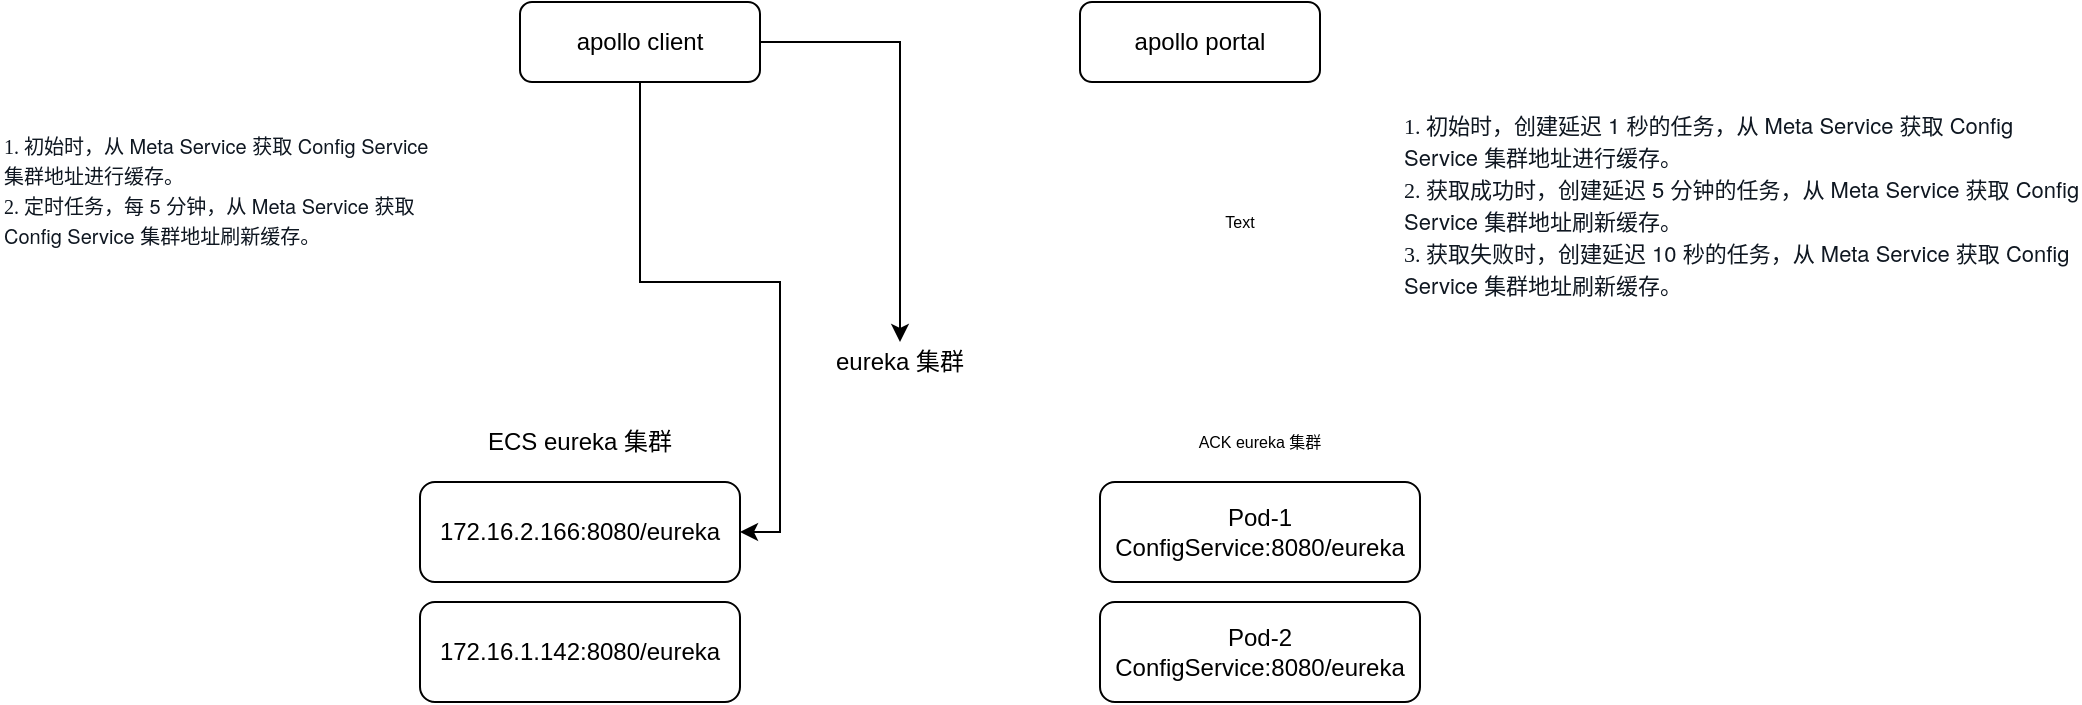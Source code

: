 <mxfile version="13.10.9" type="github" pages="7">
  <diagram id="uXVe0quy58Y-PAIghAt3" name="5meta server">
    <mxGraphModel dx="2276" dy="744" grid="1" gridSize="10" guides="1" tooltips="1" connect="1" arrows="1" fold="1" page="1" pageScale="1" pageWidth="850" pageHeight="1100" math="0" shadow="0">
      <root>
        <mxCell id="ncbuz_pskIEe8CsxBFsp-0" />
        <mxCell id="ncbuz_pskIEe8CsxBFsp-1" parent="ncbuz_pskIEe8CsxBFsp-0" />
        <mxCell id="lBkkYIJaO--buaIHjILK-28" value="172.16.2.166:8080/eureka" style="rounded=1;whiteSpace=wrap;html=1;fontSize=12;glass=0;strokeWidth=1;shadow=0;" vertex="1" parent="ncbuz_pskIEe8CsxBFsp-1">
          <mxGeometry x="150" y="280" width="160" height="50" as="geometry" />
        </mxCell>
        <mxCell id="lBkkYIJaO--buaIHjILK-29" value="172.16.1.142:8080/eureka" style="rounded=1;whiteSpace=wrap;html=1;fontSize=12;glass=0;strokeWidth=1;shadow=0;" vertex="1" parent="ncbuz_pskIEe8CsxBFsp-1">
          <mxGeometry x="150" y="340" width="160" height="50" as="geometry" />
        </mxCell>
        <mxCell id="lBkkYIJaO--buaIHjILK-30" value="ECS eureka 集群" style="text;html=1;strokeColor=none;fillColor=none;align=center;verticalAlign=middle;whiteSpace=wrap;rounded=0;" vertex="1" parent="ncbuz_pskIEe8CsxBFsp-1">
          <mxGeometry x="180" y="250" width="100" height="20" as="geometry" />
        </mxCell>
        <mxCell id="lBkkYIJaO--buaIHjILK-31" value="eureka 集群" style="text;html=1;strokeColor=none;fillColor=none;align=center;verticalAlign=middle;whiteSpace=wrap;rounded=0;" vertex="1" parent="ncbuz_pskIEe8CsxBFsp-1">
          <mxGeometry x="350" y="210" width="80" height="20" as="geometry" />
        </mxCell>
        <mxCell id="lBkkYIJaO--buaIHjILK-35" value="" style="edgeStyle=orthogonalEdgeStyle;rounded=0;orthogonalLoop=1;jettySize=auto;html=1;entryX=1;entryY=0.5;entryDx=0;entryDy=0;" edge="1" parent="ncbuz_pskIEe8CsxBFsp-1" source="lBkkYIJaO--buaIHjILK-32" target="lBkkYIJaO--buaIHjILK-28">
          <mxGeometry relative="1" as="geometry">
            <mxPoint x="220" y="160" as="targetPoint" />
          </mxGeometry>
        </mxCell>
        <mxCell id="lBkkYIJaO--buaIHjILK-48" value="" style="edgeStyle=orthogonalEdgeStyle;rounded=0;orthogonalLoop=1;jettySize=auto;html=1;fontSize=8;" edge="1" parent="ncbuz_pskIEe8CsxBFsp-1" source="lBkkYIJaO--buaIHjILK-32" target="lBkkYIJaO--buaIHjILK-31">
          <mxGeometry relative="1" as="geometry">
            <mxPoint x="400" y="60" as="targetPoint" />
          </mxGeometry>
        </mxCell>
        <mxCell id="lBkkYIJaO--buaIHjILK-32" value="apollo client" style="rounded=1;whiteSpace=wrap;html=1;fontSize=12;glass=0;strokeWidth=1;shadow=0;" vertex="1" parent="ncbuz_pskIEe8CsxBFsp-1">
          <mxGeometry x="200" y="40" width="120" height="40" as="geometry" />
        </mxCell>
        <mxCell id="lBkkYIJaO--buaIHjILK-33" value="apollo portal" style="rounded=1;whiteSpace=wrap;html=1;fontSize=12;glass=0;strokeWidth=1;shadow=0;" vertex="1" parent="ncbuz_pskIEe8CsxBFsp-1">
          <mxGeometry x="480" y="40" width="120" height="40" as="geometry" />
        </mxCell>
        <mxCell id="lBkkYIJaO--buaIHjILK-37" value="&lt;p class=&quot;p1&quot; style=&quot;margin: 0px ; font-stretch: normal ; line-height: normal ; font-family: &amp;#34;helvetica neue&amp;#34; ; color: rgb(15 , 23 , 33) ; font-size: 11px&quot;&gt;&lt;font style=&quot;font-size: 11px&quot;&gt;&lt;span class=&quot;s1&quot; style=&quot;font-stretch: normal ; line-height: normal ; font-family: &amp;#34;pingfang sc&amp;#34; ; font-size: 11px&quot;&gt;1. 初始时，创建延迟&lt;/span&gt; 1 &lt;span class=&quot;s1&quot; style=&quot;font-stretch: normal ; line-height: normal ; font-family: &amp;#34;pingfang sc&amp;#34; ; font-size: 11px&quot;&gt;秒的任务，从&lt;/span&gt; Meta Service &lt;span class=&quot;s1&quot; style=&quot;font-stretch: normal ; line-height: normal ; font-family: &amp;#34;pingfang sc&amp;#34; ; font-size: 11px&quot;&gt;获取&lt;/span&gt; Config Service &lt;span class=&quot;s1&quot; style=&quot;font-stretch: normal ; line-height: normal ; font-family: &amp;#34;pingfang sc&amp;#34; ; font-size: 11px&quot;&gt;集群地址进行缓存。&lt;/span&gt;&lt;/font&gt;&lt;/p&gt;&lt;p class=&quot;p1&quot; style=&quot;margin: 0px ; font-stretch: normal ; line-height: normal ; font-family: &amp;#34;helvetica neue&amp;#34; ; color: rgb(15 , 23 , 33) ; font-size: 11px&quot;&gt;&lt;font style=&quot;font-size: 11px&quot;&gt;&lt;span class=&quot;s1&quot; style=&quot;font-stretch: normal ; line-height: normal ; font-family: &amp;#34;pingfang sc&amp;#34; ; font-size: 11px&quot;&gt;2. 获取成功时，创建延迟&lt;/span&gt; 5 &lt;span class=&quot;s1&quot; style=&quot;font-stretch: normal ; line-height: normal ; font-family: &amp;#34;pingfang sc&amp;#34; ; font-size: 11px&quot;&gt;分钟的任务，从&lt;/span&gt; Meta Service &lt;span class=&quot;s1&quot; style=&quot;font-stretch: normal ; line-height: normal ; font-family: &amp;#34;pingfang sc&amp;#34; ; font-size: 11px&quot;&gt;获取&lt;/span&gt; Config Service &lt;span class=&quot;s1&quot; style=&quot;font-stretch: normal ; line-height: normal ; font-family: &amp;#34;pingfang sc&amp;#34; ; font-size: 11px&quot;&gt;集群地址刷新缓存。&lt;/span&gt;&lt;/font&gt;&lt;/p&gt;&lt;p class=&quot;p1&quot; style=&quot;margin: 0px ; font-stretch: normal ; line-height: normal ; font-family: &amp;#34;helvetica neue&amp;#34; ; color: rgb(15 , 23 , 33) ; font-size: 11px&quot;&gt;&lt;font style=&quot;font-size: 11px&quot;&gt;&lt;span class=&quot;s1&quot; style=&quot;font-stretch: normal ; line-height: normal ; font-family: &amp;#34;pingfang sc&amp;#34; ; font-size: 11px&quot;&gt;3. 获取失败时，创建延迟&lt;/span&gt; 10 &lt;span class=&quot;s1&quot; style=&quot;font-stretch: normal ; line-height: normal ; font-family: &amp;#34;pingfang sc&amp;#34; ; font-size: 11px&quot;&gt;秒的任务，从&lt;/span&gt; Meta Service &lt;span class=&quot;s1&quot; style=&quot;font-stretch: normal ; line-height: normal ; font-family: &amp;#34;pingfang sc&amp;#34; ; font-size: 11px&quot;&gt;获取&lt;/span&gt; Config Service &lt;span class=&quot;s1&quot; style=&quot;font-stretch: normal ; line-height: normal ; font-family: &amp;#34;pingfang sc&amp;#34; ; font-size: 11px&quot;&gt;集群地址刷新缓存。&lt;/span&gt;&lt;/font&gt;&lt;/p&gt;" style="text;html=1;strokeColor=none;fillColor=none;align=left;verticalAlign=middle;whiteSpace=wrap;rounded=0;fontSize=8;" vertex="1" parent="ncbuz_pskIEe8CsxBFsp-1">
          <mxGeometry x="640" y="80" width="340" height="120" as="geometry" />
        </mxCell>
        <mxCell id="lBkkYIJaO--buaIHjILK-39" value="&lt;p class=&quot;p1&quot; style=&quot;margin: 0px ; font-stretch: normal ; line-height: normal ; font-family: &amp;#34;helvetica neue&amp;#34; ; color: rgb(15 , 23 , 33) ; font-size: 10px&quot;&gt;&lt;font style=&quot;font-size: 10px&quot;&gt;&lt;span class=&quot;s1&quot; style=&quot;font-stretch: normal ; line-height: normal ; font-family: &amp;#34;pingfang sc&amp;#34; ; font-size: 10px&quot;&gt;1. 初始时，从&lt;/span&gt; Meta Service &lt;span class=&quot;s1&quot; style=&quot;font-stretch: normal ; line-height: normal ; font-family: &amp;#34;pingfang sc&amp;#34; ; font-size: 10px&quot;&gt;获取&lt;/span&gt; Config Service &lt;span class=&quot;s1&quot; style=&quot;font-stretch: normal ; line-height: normal ; font-family: &amp;#34;pingfang sc&amp;#34; ; font-size: 10px&quot;&gt;集群地址进行缓存。&lt;/span&gt;&lt;/font&gt;&lt;/p&gt;&lt;p class=&quot;p1&quot; style=&quot;margin: 0px ; font-stretch: normal ; line-height: normal ; font-family: &amp;#34;helvetica neue&amp;#34; ; color: rgb(15 , 23 , 33) ; font-size: 10px&quot;&gt;&lt;font style=&quot;font-size: 10px&quot;&gt;&lt;span class=&quot;s1&quot; style=&quot;font-stretch: normal ; line-height: normal ; font-family: &amp;#34;pingfang sc&amp;#34; ; font-size: 10px&quot;&gt;2. 定时任务，每&lt;/span&gt; 5 &lt;span class=&quot;s1&quot; style=&quot;font-stretch: normal ; line-height: normal ; font-family: &amp;#34;pingfang sc&amp;#34; ; font-size: 10px&quot;&gt;分钟，从&lt;/span&gt; Meta Service &lt;span class=&quot;s1&quot; style=&quot;font-stretch: normal ; line-height: normal ; font-family: &amp;#34;pingfang sc&amp;#34; ; font-size: 10px&quot;&gt;获取&lt;/span&gt; Config Service &lt;span class=&quot;s1&quot; style=&quot;font-stretch: normal ; line-height: normal ; font-family: &amp;#34;pingfang sc&amp;#34; ; font-size: 10px&quot;&gt;集群地址刷新缓存。&lt;/span&gt;&lt;/font&gt;&lt;/p&gt;&lt;p class=&quot;p1&quot; style=&quot;margin: 0px ; font-stretch: normal ; line-height: normal ; font-family: &amp;#34;helvetica neue&amp;#34; ; color: rgb(15 , 23 , 33) ; font-size: 10px&quot;&gt;&lt;span class=&quot;s1&quot; style=&quot;font-stretch: normal ; line-height: normal ; font-family: &amp;#34;pingfang sc&amp;#34; ; font-size: 10px&quot;&gt;&lt;br style=&quot;font-size: 8px&quot;&gt;&lt;/span&gt;&lt;/p&gt;" style="text;html=1;strokeColor=none;fillColor=none;align=left;verticalAlign=middle;whiteSpace=wrap;rounded=0;fontSize=8;" vertex="1" parent="ncbuz_pskIEe8CsxBFsp-1">
          <mxGeometry x="-60" y="87.5" width="220" height="105" as="geometry" />
        </mxCell>
        <mxCell id="lBkkYIJaO--buaIHjILK-41" value="Text" style="text;html=1;strokeColor=none;fillColor=none;align=center;verticalAlign=middle;whiteSpace=wrap;rounded=0;fontSize=8;" vertex="1" parent="ncbuz_pskIEe8CsxBFsp-1">
          <mxGeometry x="540" y="140" width="40" height="20" as="geometry" />
        </mxCell>
        <mxCell id="lBkkYIJaO--buaIHjILK-42" value="ACK eureka 集群" style="text;html=1;strokeColor=none;fillColor=none;align=center;verticalAlign=middle;whiteSpace=wrap;rounded=0;fontSize=8;" vertex="1" parent="ncbuz_pskIEe8CsxBFsp-1">
          <mxGeometry x="520" y="252.5" width="100" height="15" as="geometry" />
        </mxCell>
        <mxCell id="lBkkYIJaO--buaIHjILK-44" value="Pod-1&lt;br&gt;ConfigService:8080/eureka" style="rounded=1;whiteSpace=wrap;html=1;fontSize=12;glass=0;strokeWidth=1;shadow=0;" vertex="1" parent="ncbuz_pskIEe8CsxBFsp-1">
          <mxGeometry x="490" y="280" width="160" height="50" as="geometry" />
        </mxCell>
        <mxCell id="lBkkYIJaO--buaIHjILK-45" value="Pod-2&lt;br&gt;ConfigService:8080/eureka" style="rounded=1;whiteSpace=wrap;html=1;fontSize=12;glass=0;strokeWidth=1;shadow=0;" vertex="1" parent="ncbuz_pskIEe8CsxBFsp-1">
          <mxGeometry x="490" y="340" width="160" height="50" as="geometry" />
        </mxCell>
      </root>
    </mxGraphModel>
  </diagram>
  <diagram id="P0xc-F_A0CrYIJMRM5KT" name="4client切换2">
    <mxGraphModel dx="1426" dy="744" grid="1" gridSize="10" guides="1" tooltips="1" connect="1" arrows="1" fold="1" page="1" pageScale="1" pageWidth="850" pageHeight="1100" math="0" shadow="0">
      <root>
        <mxCell id="xngvJTJVpQjB8Ey5qkF9-0" />
        <mxCell id="xngvJTJVpQjB8Ey5qkF9-1" parent="xngvJTJVpQjB8Ey5qkF9-0" />
        <mxCell id="TO2W1jP9T1Be8zfaVAHi-0" value="" style="rounded=0;html=1;jettySize=auto;orthogonalLoop=1;fontSize=11;endArrow=block;endFill=0;endSize=8;strokeWidth=1;shadow=0;labelBackgroundColor=none;edgeStyle=orthogonalEdgeStyle;" edge="1" source="TO2W1jP9T1Be8zfaVAHi-1" target="TO2W1jP9T1Be8zfaVAHi-4" parent="xngvJTJVpQjB8Ey5qkF9-1">
          <mxGeometry relative="1" as="geometry" />
        </mxCell>
        <mxCell id="TO2W1jP9T1Be8zfaVAHi-1" value="apollo client" style="rounded=1;whiteSpace=wrap;html=1;fontSize=12;glass=0;strokeWidth=1;shadow=0;" vertex="1" parent="xngvJTJVpQjB8Ey5qkF9-1">
          <mxGeometry x="500" y="260" width="120" height="40" as="geometry" />
        </mxCell>
        <mxCell id="TO2W1jP9T1Be8zfaVAHi-2" value="" style="edgeStyle=orthogonalEdgeStyle;rounded=0;orthogonalLoop=1;jettySize=auto;html=1;entryX=0;entryY=0.5;entryDx=0;entryDy=0;" edge="1" source="TO2W1jP9T1Be8zfaVAHi-4" target="TO2W1jP9T1Be8zfaVAHi-15" parent="xngvJTJVpQjB8Ey5qkF9-1">
          <mxGeometry relative="1" as="geometry">
            <mxPoint x="440" y="580" as="targetPoint" />
          </mxGeometry>
        </mxCell>
        <mxCell id="TO2W1jP9T1Be8zfaVAHi-3" value="" style="edgeStyle=orthogonalEdgeStyle;rounded=0;orthogonalLoop=1;jettySize=auto;html=1;entryX=0;entryY=0.5;entryDx=0;entryDy=0;" edge="1" source="TO2W1jP9T1Be8zfaVAHi-4" target="TO2W1jP9T1Be8zfaVAHi-14" parent="xngvJTJVpQjB8Ey5qkF9-1">
          <mxGeometry relative="1" as="geometry">
            <mxPoint x="280" y="580" as="targetPoint" />
          </mxGeometry>
        </mxCell>
        <mxCell id="TO2W1jP9T1Be8zfaVAHi-4" value="SLB&lt;br&gt;172.16.5.130" style="rhombus;whiteSpace=wrap;html=1;shadow=0;fontFamily=Helvetica;fontSize=12;align=center;strokeWidth=1;spacing=6;spacingTop=-4;" vertex="1" parent="xngvJTJVpQjB8Ey5qkF9-1">
          <mxGeometry x="510" y="350" width="100" height="80" as="geometry" />
        </mxCell>
        <mxCell id="TO2W1jP9T1Be8zfaVAHi-5" value="&lt;a href=&quot;http://apollo.config.shouqianba.com&quot;&gt;apollo.config.shouqianba.com&lt;/a&gt;" style="text;html=1;strokeColor=none;fillColor=none;align=center;verticalAlign=middle;whiteSpace=wrap;rounded=0;" vertex="1" parent="xngvJTJVpQjB8Ey5qkF9-1">
          <mxGeometry x="630" y="310" width="40" height="20" as="geometry" />
        </mxCell>
        <mxCell id="TO2W1jP9T1Be8zfaVAHi-11" value="" style="edgeStyle=orthogonalEdgeStyle;rounded=0;orthogonalLoop=1;jettySize=auto;html=1;" edge="1" source="TO2W1jP9T1Be8zfaVAHi-13" target="TO2W1jP9T1Be8zfaVAHi-17" parent="xngvJTJVpQjB8Ey5qkF9-1">
          <mxGeometry relative="1" as="geometry" />
        </mxCell>
        <mxCell id="TO2W1jP9T1Be8zfaVAHi-12" value="" style="edgeStyle=orthogonalEdgeStyle;rounded=0;orthogonalLoop=1;jettySize=auto;html=1;entryX=1;entryY=0.5;entryDx=0;entryDy=0;" edge="1" source="TO2W1jP9T1Be8zfaVAHi-13" target="TO2W1jP9T1Be8zfaVAHi-19" parent="xngvJTJVpQjB8Ey5qkF9-1">
          <mxGeometry relative="1" as="geometry" />
        </mxCell>
        <mxCell id="TO2W1jP9T1Be8zfaVAHi-13" value="Pod-1 Portal:8070" style="rounded=1;whiteSpace=wrap;html=1;fontSize=12;glass=0;strokeWidth=1;shadow=0;" vertex="1" parent="xngvJTJVpQjB8Ey5qkF9-1">
          <mxGeometry x="1013" y="660" width="120" height="40" as="geometry" />
        </mxCell>
        <mxCell id="TO2W1jP9T1Be8zfaVAHi-14" value="Pod-1 Config Service:8080" style="rounded=1;whiteSpace=wrap;html=1;fontSize=12;glass=0;strokeWidth=1;shadow=0;" vertex="1" parent="xngvJTJVpQjB8Ey5qkF9-1">
          <mxGeometry x="663" y="620" width="120" height="40" as="geometry" />
        </mxCell>
        <mxCell id="TO2W1jP9T1Be8zfaVAHi-15" value="Pod-2 Config Service:8080" style="rounded=1;whiteSpace=wrap;html=1;fontSize=12;glass=0;strokeWidth=1;shadow=0;" vertex="1" parent="xngvJTJVpQjB8Ey5qkF9-1">
          <mxGeometry x="663" y="700" width="120" height="40" as="geometry" />
        </mxCell>
        <mxCell id="TO2W1jP9T1Be8zfaVAHi-16" value="" style="edgeStyle=orthogonalEdgeStyle;rounded=0;orthogonalLoop=1;jettySize=auto;html=1;" edge="1" source="TO2W1jP9T1Be8zfaVAHi-17" target="TO2W1jP9T1Be8zfaVAHi-14" parent="xngvJTJVpQjB8Ey5qkF9-1">
          <mxGeometry relative="1" as="geometry" />
        </mxCell>
        <mxCell id="TO2W1jP9T1Be8zfaVAHi-17" value="Pod-1 Admin Service:8090" style="rounded=1;whiteSpace=wrap;html=1;fontSize=12;glass=0;strokeWidth=1;shadow=0;" vertex="1" parent="xngvJTJVpQjB8Ey5qkF9-1">
          <mxGeometry x="843" y="620" width="120" height="40" as="geometry" />
        </mxCell>
        <mxCell id="TO2W1jP9T1Be8zfaVAHi-18" value="" style="edgeStyle=orthogonalEdgeStyle;rounded=0;orthogonalLoop=1;jettySize=auto;html=1;" edge="1" source="TO2W1jP9T1Be8zfaVAHi-19" target="TO2W1jP9T1Be8zfaVAHi-15" parent="xngvJTJVpQjB8Ey5qkF9-1">
          <mxGeometry relative="1" as="geometry" />
        </mxCell>
        <mxCell id="TO2W1jP9T1Be8zfaVAHi-19" value="Pod-2 Admin Service:8090" style="rounded=1;whiteSpace=wrap;html=1;fontSize=12;glass=0;strokeWidth=1;shadow=0;" vertex="1" parent="xngvJTJVpQjB8Ey5qkF9-1">
          <mxGeometry x="843" y="700" width="120" height="40" as="geometry" />
        </mxCell>
        <mxCell id="TO2W1jP9T1Be8zfaVAHi-20" value="&lt;font style=&quot;font-size: 18px&quot;&gt;ACK&lt;/font&gt;" style="text;html=1;strokeColor=none;fillColor=none;align=center;verticalAlign=middle;whiteSpace=wrap;rounded=0;" vertex="1" parent="xngvJTJVpQjB8Ey5qkF9-1">
          <mxGeometry x="843" y="510" width="90" height="30" as="geometry" />
        </mxCell>
        <mxCell id="TO2W1jP9T1Be8zfaVAHi-21" value="" style="strokeWidth=2;html=1;shape=mxgraph.flowchart.annotation_1;align=left;pointerEvents=1;" vertex="1" parent="xngvJTJVpQjB8Ey5qkF9-1">
          <mxGeometry x="630" y="520" width="50" height="240" as="geometry" />
        </mxCell>
        <mxCell id="TO2W1jP9T1Be8zfaVAHi-22" value="" style="strokeWidth=2;html=1;shape=mxgraph.flowchart.annotation_1;align=left;pointerEvents=1;direction=west;" vertex="1" parent="xngvJTJVpQjB8Ey5qkF9-1">
          <mxGeometry x="1093" y="520" width="50" height="240" as="geometry" />
        </mxCell>
        <mxCell id="TO2W1jP9T1Be8zfaVAHi-23" value="172.16.1.142:8080&lt;br&gt;172.16.1.142:8090" style="rounded=1;whiteSpace=wrap;html=1;fontSize=12;glass=0;strokeWidth=1;shadow=0;" vertex="1" parent="xngvJTJVpQjB8Ey5qkF9-1">
          <mxGeometry x="270" y="685" width="120" height="40" as="geometry" />
        </mxCell>
        <mxCell id="TO2W1jP9T1Be8zfaVAHi-24" value="172.16.2.166:8080&lt;br&gt;172.16.2.166:8090" style="rounded=1;whiteSpace=wrap;html=1;fontSize=12;glass=0;strokeWidth=1;shadow=0;" vertex="1" parent="xngvJTJVpQjB8Ey5qkF9-1">
          <mxGeometry x="270" y="615" width="120" height="40" as="geometry" />
        </mxCell>
        <mxCell id="TO2W1jP9T1Be8zfaVAHi-25" style="edgeStyle=orthogonalEdgeStyle;rounded=0;orthogonalLoop=1;jettySize=auto;html=1;entryX=1;entryY=0.75;entryDx=0;entryDy=0;" edge="1" source="TO2W1jP9T1Be8zfaVAHi-27" target="TO2W1jP9T1Be8zfaVAHi-24" parent="xngvJTJVpQjB8Ey5qkF9-1">
          <mxGeometry relative="1" as="geometry" />
        </mxCell>
        <mxCell id="TO2W1jP9T1Be8zfaVAHi-26" style="edgeStyle=orthogonalEdgeStyle;rounded=0;orthogonalLoop=1;jettySize=auto;html=1;entryX=1;entryY=0.5;entryDx=0;entryDy=0;" edge="1" source="TO2W1jP9T1Be8zfaVAHi-27" target="TO2W1jP9T1Be8zfaVAHi-23" parent="xngvJTJVpQjB8Ey5qkF9-1">
          <mxGeometry relative="1" as="geometry" />
        </mxCell>
        <mxCell id="TO2W1jP9T1Be8zfaVAHi-27" value="172.16.12.31:8070" style="rounded=1;whiteSpace=wrap;html=1;fontSize=12;glass=0;strokeWidth=1;shadow=0;" vertex="1" parent="xngvJTJVpQjB8Ey5qkF9-1">
          <mxGeometry x="438.5" y="655" width="120" height="40" as="geometry" />
        </mxCell>
        <mxCell id="TO2W1jP9T1Be8zfaVAHi-28" value="&lt;span style=&quot;font-size: 14px&quot;&gt;ECS&lt;/span&gt;" style="text;html=1;strokeColor=none;fillColor=none;align=center;verticalAlign=middle;whiteSpace=wrap;rounded=0;" vertex="1" parent="xngvJTJVpQjB8Ey5qkF9-1">
          <mxGeometry x="400" y="570" width="70" height="25" as="geometry" />
        </mxCell>
        <mxCell id="TO2W1jP9T1Be8zfaVAHi-29" value="" style="endArrow=block;dashed=1;endFill=0;endSize=12;html=1;entryX=0.5;entryY=0;entryDx=0;entryDy=0;exitX=0;exitY=0.5;exitDx=0;exitDy=0;" edge="1" target="TO2W1jP9T1Be8zfaVAHi-24" parent="xngvJTJVpQjB8Ey5qkF9-1" source="TO2W1jP9T1Be8zfaVAHi-4">
          <mxGeometry width="160" relative="1" as="geometry">
            <mxPoint x="310" y="480" as="sourcePoint" />
            <mxPoint x="550" y="590" as="targetPoint" />
          </mxGeometry>
        </mxCell>
        <mxCell id="TO2W1jP9T1Be8zfaVAHi-30" value="" style="endArrow=block;dashed=1;endFill=0;endSize=12;html=1;exitX=0;exitY=0.5;exitDx=0;exitDy=0;" edge="1" target="TO2W1jP9T1Be8zfaVAHi-23" parent="xngvJTJVpQjB8Ey5qkF9-1" source="TO2W1jP9T1Be8zfaVAHi-4">
          <mxGeometry width="160" relative="1" as="geometry">
            <mxPoint x="310" y="480" as="sourcePoint" />
            <mxPoint x="130" y="540" as="targetPoint" />
          </mxGeometry>
        </mxCell>
        <mxCell id="mxESHaH0tfAij1-sspRi-0" value="长连接拉去失败（http 异常），成功（配置变更）或超时（hang 60秒）都会再发起一个长连接" style="text;html=1;strokeColor=none;fillColor=none;align=center;verticalAlign=middle;whiteSpace=wrap;rounded=0;" vertex="1" parent="xngvJTJVpQjB8Ey5qkF9-1">
          <mxGeometry x="250" y="440" width="200" height="20" as="geometry" />
        </mxCell>
        <mxCell id="mxESHaH0tfAij1-sspRi-2" value="再次发起长连接的时候就走到ACK的地址" style="text;html=1;strokeColor=none;fillColor=none;align=center;verticalAlign=middle;whiteSpace=wrap;rounded=0;" vertex="1" parent="xngvJTJVpQjB8Ey5qkF9-1">
          <mxGeometry x="673" y="450" width="220" height="20" as="geometry" />
        </mxCell>
      </root>
    </mxGraphModel>
  </diagram>
  <diagram id="0Z5G3-rbD3kU8F06H0bj" name="3client切换1">
    <mxGraphModel dx="1426" dy="744" grid="1" gridSize="10" guides="1" tooltips="1" connect="1" arrows="1" fold="1" page="1" pageScale="1" pageWidth="850" pageHeight="1100" math="0" shadow="0">
      <root>
        <mxCell id="QrVYuiyznMfFxtHeFlYq-0" />
        <mxCell id="QrVYuiyznMfFxtHeFlYq-1" parent="QrVYuiyznMfFxtHeFlYq-0" />
        <mxCell id="leS8W3QbiWzHscV87E81-0" value="" style="rounded=0;html=1;jettySize=auto;orthogonalLoop=1;fontSize=11;endArrow=block;endFill=0;endSize=8;strokeWidth=1;shadow=0;labelBackgroundColor=none;edgeStyle=orthogonalEdgeStyle;" edge="1" source="leS8W3QbiWzHscV87E81-1" target="leS8W3QbiWzHscV87E81-4" parent="QrVYuiyznMfFxtHeFlYq-1">
          <mxGeometry relative="1" as="geometry" />
        </mxCell>
        <mxCell id="leS8W3QbiWzHscV87E81-1" value="apollo client" style="rounded=1;whiteSpace=wrap;html=1;fontSize=12;glass=0;strokeWidth=1;shadow=0;" vertex="1" parent="QrVYuiyznMfFxtHeFlYq-1">
          <mxGeometry x="600" y="700" width="120" height="40" as="geometry" />
        </mxCell>
        <mxCell id="leS8W3QbiWzHscV87E81-26" style="edgeStyle=orthogonalEdgeStyle;rounded=0;orthogonalLoop=1;jettySize=auto;html=1;exitX=0;exitY=0.5;exitDx=0;exitDy=0;" edge="1" parent="QrVYuiyznMfFxtHeFlYq-1" source="leS8W3QbiWzHscV87E81-4" target="leS8W3QbiWzHscV87E81-19">
          <mxGeometry relative="1" as="geometry" />
        </mxCell>
        <mxCell id="leS8W3QbiWzHscV87E81-29" style="edgeStyle=orthogonalEdgeStyle;rounded=0;orthogonalLoop=1;jettySize=auto;html=1;exitX=0;exitY=0.5;exitDx=0;exitDy=0;entryX=0;entryY=0.5;entryDx=0;entryDy=0;" edge="1" parent="QrVYuiyznMfFxtHeFlYq-1" source="leS8W3QbiWzHscV87E81-4" target="leS8W3QbiWzHscV87E81-18">
          <mxGeometry relative="1" as="geometry" />
        </mxCell>
        <mxCell id="leS8W3QbiWzHscV87E81-4" value="SLB&lt;br&gt;172.16.5.130" style="rhombus;whiteSpace=wrap;html=1;shadow=0;fontFamily=Helvetica;fontSize=12;align=center;strokeWidth=1;spacing=6;spacingTop=-4;" vertex="1" parent="QrVYuiyznMfFxtHeFlYq-1">
          <mxGeometry x="610" y="790" width="100" height="80" as="geometry" />
        </mxCell>
        <mxCell id="leS8W3QbiWzHscV87E81-5" value="&lt;a href=&quot;http://apollo.config.shouqianba.com&quot;&gt;apollo.config.shouqianba.com&lt;/a&gt;" style="text;html=1;strokeColor=none;fillColor=none;align=center;verticalAlign=middle;whiteSpace=wrap;rounded=0;" vertex="1" parent="QrVYuiyznMfFxtHeFlYq-1">
          <mxGeometry x="730" y="750" width="40" height="20" as="geometry" />
        </mxCell>
        <mxCell id="leS8W3QbiWzHscV87E81-6" value="" style="edgeStyle=orthogonalEdgeStyle;rounded=0;orthogonalLoop=1;jettySize=auto;html=1;" edge="1" source="leS8W3QbiWzHscV87E81-8" target="leS8W3QbiWzHscV87E81-12" parent="QrVYuiyznMfFxtHeFlYq-1">
          <mxGeometry relative="1" as="geometry" />
        </mxCell>
        <mxCell id="leS8W3QbiWzHscV87E81-7" value="" style="edgeStyle=orthogonalEdgeStyle;rounded=0;orthogonalLoop=1;jettySize=auto;html=1;entryX=1;entryY=0.5;entryDx=0;entryDy=0;" edge="1" source="leS8W3QbiWzHscV87E81-8" target="leS8W3QbiWzHscV87E81-14" parent="QrVYuiyznMfFxtHeFlYq-1">
          <mxGeometry relative="1" as="geometry" />
        </mxCell>
        <mxCell id="leS8W3QbiWzHscV87E81-8" value="Pod-1 Portal:8070" style="rounded=1;whiteSpace=wrap;html=1;fontSize=12;glass=0;strokeWidth=1;shadow=0;" vertex="1" parent="QrVYuiyznMfFxtHeFlYq-1">
          <mxGeometry x="1103" y="1090" width="120" height="40" as="geometry" />
        </mxCell>
        <mxCell id="leS8W3QbiWzHscV87E81-9" value="Pod-1 Config Service:8080" style="rounded=1;whiteSpace=wrap;html=1;fontSize=12;glass=0;strokeWidth=1;shadow=0;" vertex="1" parent="QrVYuiyznMfFxtHeFlYq-1">
          <mxGeometry x="753" y="1050" width="120" height="40" as="geometry" />
        </mxCell>
        <mxCell id="leS8W3QbiWzHscV87E81-10" value="Pod-2 Config Service:8080" style="rounded=1;whiteSpace=wrap;html=1;fontSize=12;glass=0;strokeWidth=1;shadow=0;" vertex="1" parent="QrVYuiyznMfFxtHeFlYq-1">
          <mxGeometry x="753" y="1130" width="120" height="40" as="geometry" />
        </mxCell>
        <mxCell id="leS8W3QbiWzHscV87E81-11" value="" style="edgeStyle=orthogonalEdgeStyle;rounded=0;orthogonalLoop=1;jettySize=auto;html=1;" edge="1" source="leS8W3QbiWzHscV87E81-12" target="leS8W3QbiWzHscV87E81-9" parent="QrVYuiyznMfFxtHeFlYq-1">
          <mxGeometry relative="1" as="geometry" />
        </mxCell>
        <mxCell id="leS8W3QbiWzHscV87E81-12" value="Pod-1 Admin Service:8090" style="rounded=1;whiteSpace=wrap;html=1;fontSize=12;glass=0;strokeWidth=1;shadow=0;" vertex="1" parent="QrVYuiyznMfFxtHeFlYq-1">
          <mxGeometry x="933" y="1050" width="120" height="40" as="geometry" />
        </mxCell>
        <mxCell id="leS8W3QbiWzHscV87E81-13" value="" style="edgeStyle=orthogonalEdgeStyle;rounded=0;orthogonalLoop=1;jettySize=auto;html=1;" edge="1" source="leS8W3QbiWzHscV87E81-14" target="leS8W3QbiWzHscV87E81-10" parent="QrVYuiyznMfFxtHeFlYq-1">
          <mxGeometry relative="1" as="geometry" />
        </mxCell>
        <mxCell id="leS8W3QbiWzHscV87E81-14" value="Pod-2 Admin Service:8090" style="rounded=1;whiteSpace=wrap;html=1;fontSize=12;glass=0;strokeWidth=1;shadow=0;" vertex="1" parent="QrVYuiyznMfFxtHeFlYq-1">
          <mxGeometry x="933" y="1130" width="120" height="40" as="geometry" />
        </mxCell>
        <mxCell id="leS8W3QbiWzHscV87E81-15" value="&lt;font style=&quot;font-size: 18px&quot;&gt;ACK&lt;/font&gt;" style="text;html=1;strokeColor=none;fillColor=none;align=center;verticalAlign=middle;whiteSpace=wrap;rounded=0;" vertex="1" parent="QrVYuiyznMfFxtHeFlYq-1">
          <mxGeometry x="933" y="940" width="90" height="30" as="geometry" />
        </mxCell>
        <mxCell id="leS8W3QbiWzHscV87E81-16" value="" style="strokeWidth=2;html=1;shape=mxgraph.flowchart.annotation_1;align=left;pointerEvents=1;" vertex="1" parent="QrVYuiyznMfFxtHeFlYq-1">
          <mxGeometry x="720" y="950" width="50" height="240" as="geometry" />
        </mxCell>
        <mxCell id="leS8W3QbiWzHscV87E81-17" value="" style="strokeWidth=2;html=1;shape=mxgraph.flowchart.annotation_1;align=left;pointerEvents=1;direction=west;" vertex="1" parent="QrVYuiyznMfFxtHeFlYq-1">
          <mxGeometry x="1183" y="950" width="50" height="240" as="geometry" />
        </mxCell>
        <mxCell id="leS8W3QbiWzHscV87E81-18" value="172.16.1.142:8080&lt;br&gt;172.16.1.142:8090" style="rounded=1;whiteSpace=wrap;html=1;fontSize=12;glass=0;strokeWidth=1;shadow=0;" vertex="1" parent="QrVYuiyznMfFxtHeFlYq-1">
          <mxGeometry x="370" y="1125" width="120" height="40" as="geometry" />
        </mxCell>
        <mxCell id="leS8W3QbiWzHscV87E81-19" value="172.16.2.166:8080&lt;br&gt;172.16.2.166:8090" style="rounded=1;whiteSpace=wrap;html=1;fontSize=12;glass=0;strokeWidth=1;shadow=0;" vertex="1" parent="QrVYuiyznMfFxtHeFlYq-1">
          <mxGeometry x="370" y="1055" width="120" height="40" as="geometry" />
        </mxCell>
        <mxCell id="leS8W3QbiWzHscV87E81-20" style="edgeStyle=orthogonalEdgeStyle;rounded=0;orthogonalLoop=1;jettySize=auto;html=1;entryX=1;entryY=0.75;entryDx=0;entryDy=0;" edge="1" source="leS8W3QbiWzHscV87E81-22" target="leS8W3QbiWzHscV87E81-19" parent="QrVYuiyznMfFxtHeFlYq-1">
          <mxGeometry relative="1" as="geometry" />
        </mxCell>
        <mxCell id="leS8W3QbiWzHscV87E81-21" style="edgeStyle=orthogonalEdgeStyle;rounded=0;orthogonalLoop=1;jettySize=auto;html=1;entryX=1;entryY=0.5;entryDx=0;entryDy=0;" edge="1" source="leS8W3QbiWzHscV87E81-22" target="leS8W3QbiWzHscV87E81-18" parent="QrVYuiyznMfFxtHeFlYq-1">
          <mxGeometry relative="1" as="geometry" />
        </mxCell>
        <mxCell id="leS8W3QbiWzHscV87E81-22" value="172.16.12.31:8070" style="rounded=1;whiteSpace=wrap;html=1;fontSize=12;glass=0;strokeWidth=1;shadow=0;" vertex="1" parent="QrVYuiyznMfFxtHeFlYq-1">
          <mxGeometry x="538.5" y="1095" width="120" height="40" as="geometry" />
        </mxCell>
        <mxCell id="leS8W3QbiWzHscV87E81-23" value="&lt;span style=&quot;font-size: 14px&quot;&gt;ECS&lt;/span&gt;" style="text;html=1;strokeColor=none;fillColor=none;align=center;verticalAlign=middle;whiteSpace=wrap;rounded=0;" vertex="1" parent="QrVYuiyznMfFxtHeFlYq-1">
          <mxGeometry x="500" y="1010" width="70" height="25" as="geometry" />
        </mxCell>
        <mxCell id="leS8W3QbiWzHscV87E81-30" value="" style="endArrow=block;dashed=1;endFill=0;endSize=12;html=1;exitX=1;exitY=0.5;exitDx=0;exitDy=0;entryX=0.75;entryY=0;entryDx=0;entryDy=0;" edge="1" parent="QrVYuiyznMfFxtHeFlYq-1" source="leS8W3QbiWzHscV87E81-4" target="leS8W3QbiWzHscV87E81-9">
          <mxGeometry width="160" relative="1" as="geometry">
            <mxPoint x="640" y="980" as="sourcePoint" />
            <mxPoint x="800" y="980" as="targetPoint" />
          </mxGeometry>
        </mxCell>
        <mxCell id="leS8W3QbiWzHscV87E81-31" value="" style="endArrow=block;dashed=1;endFill=0;endSize=12;html=1;exitX=1;exitY=0.5;exitDx=0;exitDy=0;" edge="1" parent="QrVYuiyznMfFxtHeFlYq-1" source="leS8W3QbiWzHscV87E81-4" target="leS8W3QbiWzHscV87E81-10">
          <mxGeometry width="160" relative="1" as="geometry">
            <mxPoint x="640" y="980" as="sourcePoint" />
            <mxPoint x="800" y="980" as="targetPoint" />
          </mxGeometry>
        </mxCell>
        <mxCell id="leS8W3QbiWzHscV87E81-32" value="已指向ACK地址" style="text;html=1;strokeColor=none;fillColor=none;align=center;verticalAlign=middle;whiteSpace=wrap;rounded=0;" vertex="1" parent="QrVYuiyznMfFxtHeFlYq-1">
          <mxGeometry x="690" y="830" width="190" height="20" as="geometry" />
        </mxCell>
        <mxCell id="leS8W3QbiWzHscV87E81-33" value="长连接不会立即被关闭" style="text;html=1;strokeColor=none;fillColor=none;align=center;verticalAlign=middle;whiteSpace=wrap;rounded=0;" vertex="1" parent="QrVYuiyznMfFxtHeFlYq-1">
          <mxGeometry x="425" y="800" width="135" height="20" as="geometry" />
        </mxCell>
      </root>
    </mxGraphModel>
  </diagram>
  <diagram id="u0X3pYWclgB_WB3PMqUV" name="2迁移k8s">
    <mxGraphModel dx="2276" dy="744" grid="1" gridSize="10" guides="1" tooltips="1" connect="1" arrows="1" fold="1" page="1" pageScale="1" pageWidth="850" pageHeight="1100" math="0" shadow="0">
      <root>
        <mxCell id="z5r7dAhK8G3nWW6ISPWe-0" />
        <mxCell id="z5r7dAhK8G3nWW6ISPWe-1" parent="z5r7dAhK8G3nWW6ISPWe-0" />
        <mxCell id="Eg-FKWvlgVo-75krqjYh-0" value="" style="rounded=0;html=1;jettySize=auto;orthogonalLoop=1;fontSize=11;endArrow=block;endFill=0;endSize=8;strokeWidth=1;shadow=0;labelBackgroundColor=none;edgeStyle=orthogonalEdgeStyle;" edge="1" source="Eg-FKWvlgVo-75krqjYh-1" target="Eg-FKWvlgVo-75krqjYh-4" parent="z5r7dAhK8G3nWW6ISPWe-1">
          <mxGeometry relative="1" as="geometry" />
        </mxCell>
        <mxCell id="Eg-FKWvlgVo-75krqjYh-1" value="apollo client" style="rounded=1;whiteSpace=wrap;html=1;fontSize=12;glass=0;strokeWidth=1;shadow=0;" vertex="1" parent="z5r7dAhK8G3nWW6ISPWe-1">
          <mxGeometry x="120" y="50" width="120" height="40" as="geometry" />
        </mxCell>
        <mxCell id="Eg-FKWvlgVo-75krqjYh-2" value="" style="edgeStyle=orthogonalEdgeStyle;rounded=0;orthogonalLoop=1;jettySize=auto;html=1;entryX=0;entryY=0.5;entryDx=0;entryDy=0;" edge="1" source="Eg-FKWvlgVo-75krqjYh-4" target="Eg-FKWvlgVo-75krqjYh-23" parent="z5r7dAhK8G3nWW6ISPWe-1">
          <mxGeometry relative="1" as="geometry">
            <mxPoint x="260" y="280" as="targetPoint" />
            <Array as="points">
              <mxPoint x="180" y="260" />
              <mxPoint x="150" y="260" />
              <mxPoint x="150" y="440" />
            </Array>
          </mxGeometry>
        </mxCell>
        <mxCell id="Eg-FKWvlgVo-75krqjYh-3" value="" style="edgeStyle=orthogonalEdgeStyle;rounded=0;orthogonalLoop=1;jettySize=auto;html=1;entryX=0;entryY=0.5;entryDx=0;entryDy=0;" edge="1" source="Eg-FKWvlgVo-75krqjYh-4" target="Eg-FKWvlgVo-75krqjYh-21" parent="z5r7dAhK8G3nWW6ISPWe-1">
          <mxGeometry relative="1" as="geometry">
            <mxPoint x="100" y="280" as="targetPoint" />
            <Array as="points">
              <mxPoint x="180" y="260" />
              <mxPoint x="150" y="260" />
              <mxPoint x="150" y="360" />
            </Array>
          </mxGeometry>
        </mxCell>
        <mxCell id="Eg-FKWvlgVo-75krqjYh-4" value="SLB&lt;br&gt;172.16.5.130" style="rhombus;whiteSpace=wrap;html=1;shadow=0;fontFamily=Helvetica;fontSize=12;align=center;strokeWidth=1;spacing=6;spacingTop=-4;" vertex="1" parent="z5r7dAhK8G3nWW6ISPWe-1">
          <mxGeometry x="130" y="140" width="100" height="80" as="geometry" />
        </mxCell>
        <mxCell id="Eg-FKWvlgVo-75krqjYh-7" value="&lt;a href=&quot;http://apollo.config.shouqianba.com&quot;&gt;apollo.config.shouqianba.com&lt;/a&gt;" style="text;html=1;strokeColor=none;fillColor=none;align=center;verticalAlign=middle;whiteSpace=wrap;rounded=0;" vertex="1" parent="z5r7dAhK8G3nWW6ISPWe-1">
          <mxGeometry x="250" y="100" width="40" height="20" as="geometry" />
        </mxCell>
        <mxCell id="Eg-FKWvlgVo-75krqjYh-8" value="" style="rounded=0;html=1;jettySize=auto;orthogonalLoop=1;fontSize=11;endArrow=block;endFill=0;endSize=8;strokeWidth=1;shadow=0;labelBackgroundColor=none;edgeStyle=orthogonalEdgeStyle;" edge="1" source="Eg-FKWvlgVo-75krqjYh-9" target="Eg-FKWvlgVo-75krqjYh-11" parent="z5r7dAhK8G3nWW6ISPWe-1">
          <mxGeometry relative="1" as="geometry" />
        </mxCell>
        <mxCell id="Eg-FKWvlgVo-75krqjYh-9" value="apollo user" style="rounded=1;whiteSpace=wrap;html=1;fontSize=12;glass=0;strokeWidth=1;shadow=0;" vertex="1" parent="z5r7dAhK8G3nWW6ISPWe-1">
          <mxGeometry x="400" y="50" width="120" height="40" as="geometry" />
        </mxCell>
        <mxCell id="Eg-FKWvlgVo-75krqjYh-10" value="" style="edgeStyle=orthogonalEdgeStyle;rounded=0;orthogonalLoop=1;jettySize=auto;html=1;entryX=0.5;entryY=0;entryDx=0;entryDy=0;" edge="1" source="Eg-FKWvlgVo-75krqjYh-11" target="Eg-FKWvlgVo-75krqjYh-18" parent="z5r7dAhK8G3nWW6ISPWe-1">
          <mxGeometry relative="1" as="geometry">
            <mxPoint x="514" y="280" as="targetPoint" />
          </mxGeometry>
        </mxCell>
        <mxCell id="Eg-FKWvlgVo-75krqjYh-11" value="SLB&lt;br&gt;10.142.71.192" style="rhombus;whiteSpace=wrap;html=1;shadow=0;fontFamily=Helvetica;fontSize=12;align=center;strokeWidth=1;spacing=6;spacingTop=-4;" vertex="1" parent="z5r7dAhK8G3nWW6ISPWe-1">
          <mxGeometry x="410" y="140" width="100" height="80" as="geometry" />
        </mxCell>
        <mxCell id="Eg-FKWvlgVo-75krqjYh-15" value="&lt;a href=&quot;http://apollo.portal.shouqianba.com&quot;&gt;apollo.portal.shouqianba.com&lt;/a&gt;" style="text;html=1;strokeColor=none;fillColor=none;align=center;verticalAlign=middle;whiteSpace=wrap;rounded=0;" vertex="1" parent="z5r7dAhK8G3nWW6ISPWe-1">
          <mxGeometry x="555" y="100" width="40" height="20" as="geometry" />
        </mxCell>
        <mxCell id="E1kO0PDeNl3WM8osFKo4-2" value="" style="edgeStyle=orthogonalEdgeStyle;rounded=0;orthogonalLoop=1;jettySize=auto;html=1;" edge="1" parent="z5r7dAhK8G3nWW6ISPWe-1" source="Eg-FKWvlgVo-75krqjYh-18" target="Eg-FKWvlgVo-75krqjYh-25">
          <mxGeometry relative="1" as="geometry" />
        </mxCell>
        <mxCell id="E1kO0PDeNl3WM8osFKo4-4" value="" style="edgeStyle=orthogonalEdgeStyle;rounded=0;orthogonalLoop=1;jettySize=auto;html=1;entryX=1;entryY=0.5;entryDx=0;entryDy=0;" edge="1" parent="z5r7dAhK8G3nWW6ISPWe-1" source="Eg-FKWvlgVo-75krqjYh-18" target="Eg-FKWvlgVo-75krqjYh-26">
          <mxGeometry relative="1" as="geometry" />
        </mxCell>
        <mxCell id="Eg-FKWvlgVo-75krqjYh-18" value="Prod Pod-1&lt;br&gt;Portal:8070" style="rounded=1;whiteSpace=wrap;html=1;fontSize=12;glass=0;strokeWidth=1;shadow=0;" vertex="1" parent="z5r7dAhK8G3nWW6ISPWe-1">
          <mxGeometry x="523" y="380" width="120" height="40" as="geometry" />
        </mxCell>
        <mxCell id="3jRwAovur_qixdPZYAMe-0" value="" style="edgeStyle=orthogonalEdgeStyle;rounded=0;orthogonalLoop=1;jettySize=auto;html=1;" edge="1" parent="z5r7dAhK8G3nWW6ISPWe-1" source="Eg-FKWvlgVo-75krqjYh-21" target="jaC-flypBWK1P3MK4mlk-0">
          <mxGeometry relative="1" as="geometry" />
        </mxCell>
        <mxCell id="Eg-FKWvlgVo-75krqjYh-21" value="Prod Pod-1 &lt;br&gt;Config Service:8080" style="rounded=1;whiteSpace=wrap;html=1;fontSize=12;glass=0;strokeWidth=1;shadow=0;" vertex="1" parent="z5r7dAhK8G3nWW6ISPWe-1">
          <mxGeometry x="173" y="340" width="120" height="40" as="geometry" />
        </mxCell>
        <mxCell id="3jRwAovur_qixdPZYAMe-1" value="" style="edgeStyle=orthogonalEdgeStyle;rounded=0;orthogonalLoop=1;jettySize=auto;html=1;" edge="1" parent="z5r7dAhK8G3nWW6ISPWe-1" source="Eg-FKWvlgVo-75krqjYh-23" target="jaC-flypBWK1P3MK4mlk-0">
          <mxGeometry relative="1" as="geometry" />
        </mxCell>
        <mxCell id="Eg-FKWvlgVo-75krqjYh-23" value="Prod Pod-2 &lt;br&gt;Config Service:8080" style="rounded=1;whiteSpace=wrap;html=1;fontSize=12;glass=0;strokeWidth=1;shadow=0;" vertex="1" parent="z5r7dAhK8G3nWW6ISPWe-1">
          <mxGeometry x="173" y="420" width="120" height="40" as="geometry" />
        </mxCell>
        <mxCell id="E1kO0PDeNl3WM8osFKo4-0" value="" style="edgeStyle=orthogonalEdgeStyle;rounded=0;orthogonalLoop=1;jettySize=auto;html=1;" edge="1" parent="z5r7dAhK8G3nWW6ISPWe-1" source="Eg-FKWvlgVo-75krqjYh-25" target="Eg-FKWvlgVo-75krqjYh-21">
          <mxGeometry relative="1" as="geometry" />
        </mxCell>
        <mxCell id="Eg-FKWvlgVo-75krqjYh-25" value="Prod Pod-1 &lt;br&gt;Admin Service:8090" style="rounded=1;whiteSpace=wrap;html=1;fontSize=12;glass=0;strokeWidth=1;shadow=0;" vertex="1" parent="z5r7dAhK8G3nWW6ISPWe-1">
          <mxGeometry x="353" y="340" width="120" height="40" as="geometry" />
        </mxCell>
        <mxCell id="E1kO0PDeNl3WM8osFKo4-1" value="" style="edgeStyle=orthogonalEdgeStyle;rounded=0;orthogonalLoop=1;jettySize=auto;html=1;" edge="1" parent="z5r7dAhK8G3nWW6ISPWe-1" source="Eg-FKWvlgVo-75krqjYh-26" target="Eg-FKWvlgVo-75krqjYh-23">
          <mxGeometry relative="1" as="geometry" />
        </mxCell>
        <mxCell id="Eg-FKWvlgVo-75krqjYh-26" value="Prod Pod-2 &lt;br&gt;Admin Service:8090" style="rounded=1;whiteSpace=wrap;html=1;fontSize=12;glass=0;strokeWidth=1;shadow=0;" vertex="1" parent="z5r7dAhK8G3nWW6ISPWe-1">
          <mxGeometry x="353" y="420" width="120" height="40" as="geometry" />
        </mxCell>
        <mxCell id="E1kO0PDeNl3WM8osFKo4-5" value="&lt;font style=&quot;font-size: 18px&quot;&gt;ACK&lt;/font&gt;" style="text;html=1;strokeColor=none;fillColor=none;align=center;verticalAlign=middle;whiteSpace=wrap;rounded=0;" vertex="1" parent="z5r7dAhK8G3nWW6ISPWe-1">
          <mxGeometry x="283" y="280" width="90" height="30" as="geometry" />
        </mxCell>
        <mxCell id="jaC-flypBWK1P3MK4mlk-0" value="prod数据库" style="strokeWidth=2;html=1;shape=mxgraph.flowchart.database;whiteSpace=wrap;" vertex="1" parent="z5r7dAhK8G3nWW6ISPWe-1">
          <mxGeometry x="50" y="370" width="70" height="60" as="geometry" />
        </mxCell>
        <mxCell id="jaC-flypBWK1P3MK4mlk-3" value="" style="edgeStyle=orthogonalEdgeStyle;rounded=0;orthogonalLoop=1;jettySize=auto;html=1;" edge="1" source="jaC-flypBWK1P3MK4mlk-4" target="jaC-flypBWK1P3MK4mlk-1" parent="z5r7dAhK8G3nWW6ISPWe-1">
          <mxGeometry relative="1" as="geometry" />
        </mxCell>
        <mxCell id="jaC-flypBWK1P3MK4mlk-4" value="Beta Pod-1&lt;br&gt;Config Service:8080" style="rounded=1;whiteSpace=wrap;html=1;fontSize=12;glass=0;strokeWidth=1;shadow=0;" vertex="1" parent="z5r7dAhK8G3nWW6ISPWe-1">
          <mxGeometry x="173" y="530" width="120" height="40" as="geometry" />
        </mxCell>
        <mxCell id="3jRwAovur_qixdPZYAMe-3" value="" style="edgeStyle=orthogonalEdgeStyle;rounded=0;orthogonalLoop=1;jettySize=auto;html=1;" edge="1" parent="z5r7dAhK8G3nWW6ISPWe-1" source="jaC-flypBWK1P3MK4mlk-5" target="jaC-flypBWK1P3MK4mlk-4">
          <mxGeometry relative="1" as="geometry" />
        </mxCell>
        <mxCell id="jaC-flypBWK1P3MK4mlk-5" value="Beta Pod-1&lt;br&gt;Admin Service:8090" style="rounded=1;whiteSpace=wrap;html=1;fontSize=12;glass=0;strokeWidth=1;shadow=0;" vertex="1" parent="z5r7dAhK8G3nWW6ISPWe-1">
          <mxGeometry x="353" y="530" width="120" height="40" as="geometry" />
        </mxCell>
        <mxCell id="jaC-flypBWK1P3MK4mlk-6" value="" style="edgeStyle=orthogonalEdgeStyle;rounded=0;orthogonalLoop=1;jettySize=auto;html=1;entryX=1;entryY=0.5;entryDx=0;entryDy=0;exitX=0.5;exitY=1;exitDx=0;exitDy=0;" edge="1" target="jaC-flypBWK1P3MK4mlk-5" parent="z5r7dAhK8G3nWW6ISPWe-1" source="Eg-FKWvlgVo-75krqjYh-18">
          <mxGeometry relative="1" as="geometry">
            <mxPoint x="410" y="760" as="sourcePoint" />
            <mxPoint x="270" y="930" as="targetPoint" />
          </mxGeometry>
        </mxCell>
        <mxCell id="jaC-flypBWK1P3MK4mlk-8" value="SLB&lt;br&gt;192.168.101.55" style="rhombus;whiteSpace=wrap;html=1;shadow=0;fontFamily=Helvetica;fontSize=12;align=center;strokeWidth=1;spacing=6;spacingTop=-4;" vertex="1" parent="z5r7dAhK8G3nWW6ISPWe-1">
          <mxGeometry x="-90" y="100" width="100" height="80" as="geometry" />
        </mxCell>
        <mxCell id="jaC-flypBWK1P3MK4mlk-9" value="" style="rounded=0;html=1;jettySize=auto;orthogonalLoop=1;fontSize=11;endArrow=block;endFill=0;endSize=8;strokeWidth=1;shadow=0;labelBackgroundColor=none;edgeStyle=orthogonalEdgeStyle;exitX=0;exitY=0.5;exitDx=0;exitDy=0;entryX=0.5;entryY=0;entryDx=0;entryDy=0;" edge="1" target="jaC-flypBWK1P3MK4mlk-8" parent="z5r7dAhK8G3nWW6ISPWe-1" source="Eg-FKWvlgVo-75krqjYh-1">
          <mxGeometry relative="1" as="geometry">
            <mxPoint x="16" y="510" as="sourcePoint" />
            <mxPoint x="51" y="595" as="targetPoint" />
            <Array as="points">
              <mxPoint x="-40" y="70" />
            </Array>
          </mxGeometry>
        </mxCell>
        <mxCell id="jaC-flypBWK1P3MK4mlk-11" value="" style="edgeStyle=orthogonalEdgeStyle;rounded=0;orthogonalLoop=1;jettySize=auto;html=1;entryX=0.5;entryY=1;entryDx=0;entryDy=0;" edge="1" source="jaC-flypBWK1P3MK4mlk-8" target="jaC-flypBWK1P3MK4mlk-4" parent="z5r7dAhK8G3nWW6ISPWe-1">
          <mxGeometry relative="1" as="geometry">
            <mxPoint x="-214" y="590" as="targetPoint" />
            <Array as="points">
              <mxPoint x="-40" y="600" />
              <mxPoint x="233" y="600" />
            </Array>
          </mxGeometry>
        </mxCell>
        <mxCell id="jaC-flypBWK1P3MK4mlk-1" value="beta数据库" style="strokeWidth=2;html=1;shape=mxgraph.flowchart.database;whiteSpace=wrap;" vertex="1" parent="z5r7dAhK8G3nWW6ISPWe-1">
          <mxGeometry x="50" y="520" width="70" height="60" as="geometry" />
        </mxCell>
        <mxCell id="0Aokx_aIEuSpAdGvhJhS-0" value="beta.apollo.config.shouqianba.com" style="text;html=1;strokeColor=none;fillColor=none;align=center;verticalAlign=middle;whiteSpace=wrap;rounded=0;" vertex="1" parent="z5r7dAhK8G3nWW6ISPWe-1">
          <mxGeometry x="-20" y="40" width="40" height="20" as="geometry" />
        </mxCell>
      </root>
    </mxGraphModel>
  </diagram>
  <diagram id="C5RBs43oDa-KdzZeNtuy" name="1当前">
    <mxGraphModel dx="2253" dy="744" grid="1" gridSize="10" guides="1" tooltips="1" connect="1" arrows="1" fold="1" page="1" pageScale="1" pageWidth="827" pageHeight="1169" math="0" shadow="0">
      <root>
        <mxCell id="WIyWlLk6GJQsqaUBKTNV-0" />
        <mxCell id="WIyWlLk6GJQsqaUBKTNV-1" parent="WIyWlLk6GJQsqaUBKTNV-0" />
        <mxCell id="WIyWlLk6GJQsqaUBKTNV-2" value="" style="rounded=0;html=1;jettySize=auto;orthogonalLoop=1;fontSize=11;endArrow=block;endFill=0;endSize=8;strokeWidth=1;shadow=0;labelBackgroundColor=none;edgeStyle=orthogonalEdgeStyle;" parent="WIyWlLk6GJQsqaUBKTNV-1" source="WIyWlLk6GJQsqaUBKTNV-3" target="WIyWlLk6GJQsqaUBKTNV-6" edge="1">
          <mxGeometry relative="1" as="geometry" />
        </mxCell>
        <mxCell id="WIyWlLk6GJQsqaUBKTNV-3" value="apollo client" style="rounded=1;whiteSpace=wrap;html=1;fontSize=12;glass=0;strokeWidth=1;shadow=0;" parent="WIyWlLk6GJQsqaUBKTNV-1" vertex="1">
          <mxGeometry x="160" y="80" width="120" height="40" as="geometry" />
        </mxCell>
        <mxCell id="xLpG-rWBcDYzEqomzZmA-4" value="" style="edgeStyle=orthogonalEdgeStyle;rounded=0;orthogonalLoop=1;jettySize=auto;html=1;" edge="1" parent="WIyWlLk6GJQsqaUBKTNV-1" source="WIyWlLk6GJQsqaUBKTNV-6" target="WIyWlLk6GJQsqaUBKTNV-12">
          <mxGeometry relative="1" as="geometry" />
        </mxCell>
        <mxCell id="xLpG-rWBcDYzEqomzZmA-5" value="" style="edgeStyle=orthogonalEdgeStyle;rounded=0;orthogonalLoop=1;jettySize=auto;html=1;entryX=0.5;entryY=0;entryDx=0;entryDy=0;" edge="1" parent="WIyWlLk6GJQsqaUBKTNV-1" source="WIyWlLk6GJQsqaUBKTNV-6" target="WIyWlLk6GJQsqaUBKTNV-7">
          <mxGeometry relative="1" as="geometry" />
        </mxCell>
        <mxCell id="WIyWlLk6GJQsqaUBKTNV-6" value="SLB&lt;br&gt;172.16.5.130" style="rhombus;whiteSpace=wrap;html=1;shadow=0;fontFamily=Helvetica;fontSize=12;align=center;strokeWidth=1;spacing=6;spacingTop=-4;" parent="WIyWlLk6GJQsqaUBKTNV-1" vertex="1">
          <mxGeometry x="170" y="170" width="100" height="80" as="geometry" />
        </mxCell>
        <mxCell id="ljoYohdPudEvm96XwHOI-6" value="" style="edgeStyle=orthogonalEdgeStyle;rounded=0;orthogonalLoop=1;jettySize=auto;html=1;" edge="1" parent="WIyWlLk6GJQsqaUBKTNV-1" source="WIyWlLk6GJQsqaUBKTNV-7" target="ljoYohdPudEvm96XwHOI-0">
          <mxGeometry relative="1" as="geometry" />
        </mxCell>
        <mxCell id="WIyWlLk6GJQsqaUBKTNV-7" value="ECS&lt;br&gt;172.16.1.142:8080&lt;br&gt;172.16.1.142:8090" style="rounded=1;whiteSpace=wrap;html=1;fontSize=12;glass=0;strokeWidth=1;shadow=0;" parent="WIyWlLk6GJQsqaUBKTNV-1" vertex="1">
          <mxGeometry x="80" y="310" width="120" height="60" as="geometry" />
        </mxCell>
        <mxCell id="WIyWlLk6GJQsqaUBKTNV-12" value="ECS&lt;br&gt;172.16.2.166:8080&lt;br&gt;172.16.2.166:8090" style="rounded=1;whiteSpace=wrap;html=1;fontSize=12;glass=0;strokeWidth=1;shadow=0;" parent="WIyWlLk6GJQsqaUBKTNV-1" vertex="1">
          <mxGeometry x="240" y="310" width="120" height="60" as="geometry" />
        </mxCell>
        <mxCell id="xLpG-rWBcDYzEqomzZmA-3" value="&lt;a href=&quot;http://apollo.config.shouqianba.com&quot;&gt;apollo.config.shouqianba.com&lt;/a&gt;" style="text;html=1;strokeColor=none;fillColor=none;align=center;verticalAlign=middle;whiteSpace=wrap;rounded=0;" vertex="1" parent="WIyWlLk6GJQsqaUBKTNV-1">
          <mxGeometry x="290" y="130" width="40" height="20" as="geometry" />
        </mxCell>
        <mxCell id="xLpG-rWBcDYzEqomzZmA-6" value="" style="rounded=0;html=1;jettySize=auto;orthogonalLoop=1;fontSize=11;endArrow=block;endFill=0;endSize=8;strokeWidth=1;shadow=0;labelBackgroundColor=none;edgeStyle=orthogonalEdgeStyle;" edge="1" source="xLpG-rWBcDYzEqomzZmA-7" target="xLpG-rWBcDYzEqomzZmA-10" parent="WIyWlLk6GJQsqaUBKTNV-1">
          <mxGeometry relative="1" as="geometry" />
        </mxCell>
        <mxCell id="xLpG-rWBcDYzEqomzZmA-7" value="apollo user" style="rounded=1;whiteSpace=wrap;html=1;fontSize=12;glass=0;strokeWidth=1;shadow=0;" vertex="1" parent="WIyWlLk6GJQsqaUBKTNV-1">
          <mxGeometry x="494" y="80" width="120" height="40" as="geometry" />
        </mxCell>
        <mxCell id="xLpG-rWBcDYzEqomzZmA-9" value="" style="edgeStyle=orthogonalEdgeStyle;rounded=0;orthogonalLoop=1;jettySize=auto;html=1;entryX=0.5;entryY=0;entryDx=0;entryDy=0;" edge="1" source="xLpG-rWBcDYzEqomzZmA-10" target="xLpG-rWBcDYzEqomzZmA-11" parent="WIyWlLk6GJQsqaUBKTNV-1">
          <mxGeometry relative="1" as="geometry" />
        </mxCell>
        <mxCell id="xLpG-rWBcDYzEqomzZmA-10" value="SLB&lt;br&gt;10.142.71.192" style="rhombus;whiteSpace=wrap;html=1;shadow=0;fontFamily=Helvetica;fontSize=12;align=center;strokeWidth=1;spacing=6;spacingTop=-4;" vertex="1" parent="WIyWlLk6GJQsqaUBKTNV-1">
          <mxGeometry x="504" y="170" width="100" height="80" as="geometry" />
        </mxCell>
        <mxCell id="xLpG-rWBcDYzEqomzZmA-15" value="" style="edgeStyle=orthogonalEdgeStyle;rounded=0;orthogonalLoop=1;jettySize=auto;html=1;entryX=0.5;entryY=1;entryDx=0;entryDy=0;" edge="1" parent="WIyWlLk6GJQsqaUBKTNV-1" source="xLpG-rWBcDYzEqomzZmA-11" target="WIyWlLk6GJQsqaUBKTNV-12">
          <mxGeometry relative="1" as="geometry">
            <Array as="points">
              <mxPoint x="420" y="330" />
              <mxPoint x="420" y="410" />
              <mxPoint x="300" y="410" />
            </Array>
          </mxGeometry>
        </mxCell>
        <mxCell id="xLpG-rWBcDYzEqomzZmA-16" value="" style="edgeStyle=orthogonalEdgeStyle;rounded=0;orthogonalLoop=1;jettySize=auto;html=1;entryX=0.5;entryY=1;entryDx=0;entryDy=0;" edge="1" parent="WIyWlLk6GJQsqaUBKTNV-1" source="xLpG-rWBcDYzEqomzZmA-11" target="WIyWlLk6GJQsqaUBKTNV-7">
          <mxGeometry relative="1" as="geometry">
            <Array as="points">
              <mxPoint x="420" y="330" />
              <mxPoint x="420" y="410" />
              <mxPoint x="140" y="410" />
            </Array>
          </mxGeometry>
        </mxCell>
        <mxCell id="xLpG-rWBcDYzEqomzZmA-11" value="ECS&lt;br&gt;172.16.12.31:8070" style="rounded=1;whiteSpace=wrap;html=1;fontSize=12;glass=0;strokeWidth=1;shadow=0;" vertex="1" parent="WIyWlLk6GJQsqaUBKTNV-1">
          <mxGeometry x="494" y="310" width="120" height="40" as="geometry" />
        </mxCell>
        <mxCell id="xLpG-rWBcDYzEqomzZmA-13" value="&lt;a href=&quot;http://apollo.portal.shouqianba.com&quot;&gt;apollo.portal.shouqianba.com&lt;/a&gt;" style="text;html=1;strokeColor=none;fillColor=none;align=center;verticalAlign=middle;whiteSpace=wrap;rounded=0;" vertex="1" parent="WIyWlLk6GJQsqaUBKTNV-1">
          <mxGeometry x="624" y="130" width="40" height="20" as="geometry" />
        </mxCell>
        <mxCell id="ljoYohdPudEvm96XwHOI-0" value="prod数据库" style="strokeWidth=2;html=1;shape=mxgraph.flowchart.database;whiteSpace=wrap;" vertex="1" parent="WIyWlLk6GJQsqaUBKTNV-1">
          <mxGeometry x="-30" y="310" width="70" height="60" as="geometry" />
        </mxCell>
        <mxCell id="ljoYohdPudEvm96XwHOI-1" value="beta数据库" style="strokeWidth=2;html=1;shape=mxgraph.flowchart.database;whiteSpace=wrap;" vertex="1" parent="WIyWlLk6GJQsqaUBKTNV-1">
          <mxGeometry x="-30" y="490" width="70" height="60" as="geometry" />
        </mxCell>
        <mxCell id="ljoYohdPudEvm96XwHOI-9" value="" style="edgeStyle=orthogonalEdgeStyle;rounded=0;orthogonalLoop=1;jettySize=auto;html=1;entryX=1;entryY=0.5;entryDx=0;entryDy=0;exitX=0.5;exitY=1;exitDx=0;exitDy=0;" edge="1" parent="WIyWlLk6GJQsqaUBKTNV-1" source="xLpG-rWBcDYzEqomzZmA-11" target="ljoYohdPudEvm96XwHOI-4">
          <mxGeometry relative="1" as="geometry">
            <mxPoint x="494" y="520" as="sourcePoint" />
            <mxPoint x="414" y="520" as="targetPoint" />
          </mxGeometry>
        </mxCell>
        <mxCell id="ljoYohdPudEvm96XwHOI-5" value="" style="edgeStyle=orthogonalEdgeStyle;rounded=0;orthogonalLoop=1;jettySize=auto;html=1;" edge="1" parent="WIyWlLk6GJQsqaUBKTNV-1" source="ljoYohdPudEvm96XwHOI-3" target="ljoYohdPudEvm96XwHOI-1">
          <mxGeometry relative="1" as="geometry" />
        </mxCell>
        <mxCell id="ljoYohdPudEvm96XwHOI-3" value="ECS&lt;br&gt;192.168.100.8:8080" style="rounded=1;whiteSpace=wrap;html=1;fontSize=12;glass=0;strokeWidth=1;shadow=0;" vertex="1" parent="WIyWlLk6GJQsqaUBKTNV-1">
          <mxGeometry x="80" y="500" width="120" height="40" as="geometry" />
        </mxCell>
        <mxCell id="ljoYohdPudEvm96XwHOI-7" value="" style="edgeStyle=orthogonalEdgeStyle;rounded=0;orthogonalLoop=1;jettySize=auto;html=1;" edge="1" parent="WIyWlLk6GJQsqaUBKTNV-1" source="ljoYohdPudEvm96XwHOI-4" target="ljoYohdPudEvm96XwHOI-3">
          <mxGeometry relative="1" as="geometry" />
        </mxCell>
        <mxCell id="ljoYohdPudEvm96XwHOI-4" value="ECS&lt;br&gt;192.168.100.8:8090" style="rounded=1;whiteSpace=wrap;html=1;fontSize=12;glass=0;strokeWidth=1;shadow=0;" vertex="1" parent="WIyWlLk6GJQsqaUBKTNV-1">
          <mxGeometry x="240" y="500" width="120" height="40" as="geometry" />
        </mxCell>
        <mxCell id="ljoYohdPudEvm96XwHOI-12" value="管理beta环境，网络已打通" style="text;html=1;strokeColor=none;fillColor=none;align=center;verticalAlign=middle;whiteSpace=wrap;rounded=0;" vertex="1" parent="WIyWlLk6GJQsqaUBKTNV-1">
          <mxGeometry x="571" y="420" width="146" height="30" as="geometry" />
        </mxCell>
        <mxCell id="ljoYohdPudEvm96XwHOI-15" value="" style="edgeStyle=orthogonalEdgeStyle;rounded=0;orthogonalLoop=1;jettySize=auto;html=1;entryX=0.5;entryY=0;entryDx=0;entryDy=0;" edge="1" parent="WIyWlLk6GJQsqaUBKTNV-1" source="ljoYohdPudEvm96XwHOI-13" target="ljoYohdPudEvm96XwHOI-3">
          <mxGeometry relative="1" as="geometry">
            <mxPoint x="-70" y="180" as="targetPoint" />
            <Array as="points">
              <mxPoint x="-80" y="180" />
              <mxPoint x="-80" y="470" />
              <mxPoint x="140" y="470" />
            </Array>
          </mxGeometry>
        </mxCell>
        <mxCell id="ljoYohdPudEvm96XwHOI-13" value="SLB&lt;br&gt;192.168.101.55" style="rhombus;whiteSpace=wrap;html=1;shadow=0;fontFamily=Helvetica;fontSize=12;align=center;strokeWidth=1;spacing=6;spacingTop=-4;" vertex="1" parent="WIyWlLk6GJQsqaUBKTNV-1">
          <mxGeometry x="10" y="140" width="100" height="80" as="geometry" />
        </mxCell>
        <mxCell id="ljoYohdPudEvm96XwHOI-16" value="" style="rounded=0;html=1;jettySize=auto;orthogonalLoop=1;fontSize=11;endArrow=block;endFill=0;endSize=8;strokeWidth=1;shadow=0;labelBackgroundColor=none;edgeStyle=orthogonalEdgeStyle;exitX=0;exitY=0.5;exitDx=0;exitDy=0;entryX=0.5;entryY=0;entryDx=0;entryDy=0;" edge="1" parent="WIyWlLk6GJQsqaUBKTNV-1" source="WIyWlLk6GJQsqaUBKTNV-3" target="ljoYohdPudEvm96XwHOI-13">
          <mxGeometry relative="1" as="geometry">
            <mxPoint x="195" y="135" as="sourcePoint" />
            <mxPoint x="195" y="185" as="targetPoint" />
            <Array as="points">
              <mxPoint x="110" y="100" />
              <mxPoint x="110" y="140" />
            </Array>
          </mxGeometry>
        </mxCell>
        <mxCell id="ljoYohdPudEvm96XwHOI-17" value="beta.apollo.config.shouqianba.com" style="text;html=1;strokeColor=none;fillColor=none;align=center;verticalAlign=middle;whiteSpace=wrap;rounded=0;" vertex="1" parent="WIyWlLk6GJQsqaUBKTNV-1">
          <mxGeometry x="-20" y="110" width="40" height="20" as="geometry" />
        </mxCell>
      </root>
    </mxGraphModel>
  </diagram>
  <diagram id="6hzccg5BTxbe2Gc2YIJ2" name="dns解析">
    <mxGraphModel dx="2276" dy="793" grid="1" gridSize="10" guides="1" tooltips="1" connect="1" arrows="1" fold="1" page="1" pageScale="1" pageWidth="850" pageHeight="1100" math="0" shadow="0">
      <root>
        <mxCell id="I_dQG2_8OLBqCCFYfRpd-0" />
        <mxCell id="I_dQG2_8OLBqCCFYfRpd-1" parent="I_dQG2_8OLBqCCFYfRpd-0" />
        <mxCell id="3xhDORLU4q7fzKVbSeSs-0" value="没有缓存则去解析&lt;a href=&quot;http://apollo.config.shouqianba.com/&quot;&gt;apollo.config.shouqianba.com&lt;/a&gt;" style="text;html=1;strokeColor=none;fillColor=none;align=center;verticalAlign=middle;whiteSpace=wrap;rounded=0;" vertex="1" parent="I_dQG2_8OLBqCCFYfRpd-1">
          <mxGeometry x="-20" y="470" width="40" height="20" as="geometry" />
        </mxCell>
        <mxCell id="0LdgQqlJJ24y0P8Oy4RQ-36" value="" style="edgeStyle=orthogonalEdgeStyle;rounded=0;orthogonalLoop=1;jettySize=auto;html=1;" edge="1" parent="I_dQG2_8OLBqCCFYfRpd-1" source="3xhDORLU4q7fzKVbSeSs-2" target="0LdgQqlJJ24y0P8Oy4RQ-35">
          <mxGeometry relative="1" as="geometry" />
        </mxCell>
        <mxCell id="JRGte2fyrolkq2pOhnBa-10" value="" style="edgeStyle=orthogonalEdgeStyle;rounded=0;orthogonalLoop=1;jettySize=auto;html=1;" edge="1" parent="I_dQG2_8OLBqCCFYfRpd-1" source="3xhDORLU4q7fzKVbSeSs-2" target="JRGte2fyrolkq2pOhnBa-3">
          <mxGeometry relative="1" as="geometry" />
        </mxCell>
        <mxCell id="3xhDORLU4q7fzKVbSeSs-2" value="PC" style="rounded=1;whiteSpace=wrap;html=1;" vertex="1" parent="I_dQG2_8OLBqCCFYfRpd-1">
          <mxGeometry x="80" y="330" width="120" height="60" as="geometry" />
        </mxCell>
        <mxCell id="JRGte2fyrolkq2pOhnBa-6" value="" style="edgeStyle=orthogonalEdgeStyle;rounded=0;orthogonalLoop=1;jettySize=auto;html=1;exitX=1;exitY=0.5;exitDx=0;exitDy=0;entryX=1;entryY=0.5;entryDx=0;entryDy=0;" edge="1" parent="I_dQG2_8OLBqCCFYfRpd-1" source="3xhDORLU4q7fzKVbSeSs-6" target="3xhDORLU4q7fzKVbSeSs-2">
          <mxGeometry relative="1" as="geometry">
            <mxPoint x="300" y="360" as="targetPoint" />
            <Array as="points">
              <mxPoint x="270" y="630" />
              <mxPoint x="270" y="360" />
            </Array>
          </mxGeometry>
        </mxCell>
        <mxCell id="3xhDORLU4q7fzKVbSeSs-6" value="缓存DNS 结果 ip地址" style="rounded=1;whiteSpace=wrap;html=1;" vertex="1" parent="I_dQG2_8OLBqCCFYfRpd-1">
          <mxGeometry x="80" y="600" width="120" height="60" as="geometry" />
        </mxCell>
        <mxCell id="0LdgQqlJJ24y0P8Oy4RQ-0" value="172.16.5.130" style="text;html=1;strokeColor=none;fillColor=none;align=center;verticalAlign=middle;whiteSpace=wrap;rounded=0;" vertex="1" parent="I_dQG2_8OLBqCCFYfRpd-1">
          <mxGeometry x="-20" y="650" width="40" height="20" as="geometry" />
        </mxCell>
        <mxCell id="JRGte2fyrolkq2pOhnBa-1" value="" style="edgeStyle=orthogonalEdgeStyle;rounded=0;orthogonalLoop=1;jettySize=auto;html=1;" edge="1" parent="I_dQG2_8OLBqCCFYfRpd-1" source="0LdgQqlJJ24y0P8Oy4RQ-35" target="JRGte2fyrolkq2pOhnBa-0">
          <mxGeometry relative="1" as="geometry">
            <Array as="points">
              <mxPoint y="500" />
              <mxPoint y="500" />
            </Array>
          </mxGeometry>
        </mxCell>
        <mxCell id="JRGte2fyrolkq2pOhnBa-4" value="" style="edgeStyle=orthogonalEdgeStyle;rounded=0;orthogonalLoop=1;jettySize=auto;html=1;entryX=1;entryY=0.5;entryDx=0;entryDy=0;exitX=1;exitY=0.5;exitDx=0;exitDy=0;" edge="1" parent="I_dQG2_8OLBqCCFYfRpd-1" source="0LdgQqlJJ24y0P8Oy4RQ-35" target="3xhDORLU4q7fzKVbSeSs-2">
          <mxGeometry relative="1" as="geometry">
            <mxPoint x="440" y="520" as="sourcePoint" />
            <Array as="points">
              <mxPoint x="270" y="500" />
              <mxPoint x="270" y="360" />
            </Array>
          </mxGeometry>
        </mxCell>
        <mxCell id="0LdgQqlJJ24y0P8Oy4RQ-35" value="DNS 解析结果&lt;br&gt;是否缓存" style="rhombus;whiteSpace=wrap;html=1;rounded=1;" vertex="1" parent="I_dQG2_8OLBqCCFYfRpd-1">
          <mxGeometry x="80" y="440" width="120" height="120" as="geometry" />
        </mxCell>
        <mxCell id="JRGte2fyrolkq2pOhnBa-2" value="" style="edgeStyle=orthogonalEdgeStyle;rounded=0;orthogonalLoop=1;jettySize=auto;html=1;entryX=0;entryY=0.5;entryDx=0;entryDy=0;" edge="1" parent="I_dQG2_8OLBqCCFYfRpd-1" source="JRGte2fyrolkq2pOhnBa-0" target="3xhDORLU4q7fzKVbSeSs-6">
          <mxGeometry relative="1" as="geometry">
            <Array as="points">
              <mxPoint x="-80" y="630" />
            </Array>
          </mxGeometry>
        </mxCell>
        <mxCell id="JRGte2fyrolkq2pOhnBa-0" value="&lt;span&gt;DNS Server&lt;/span&gt;" style="whiteSpace=wrap;html=1;rounded=1;" vertex="1" parent="I_dQG2_8OLBqCCFYfRpd-1">
          <mxGeometry x="-140" y="530" width="120" height="60" as="geometry" />
        </mxCell>
        <mxCell id="JRGte2fyrolkq2pOhnBa-3" value="&lt;span&gt;Target Server&lt;/span&gt;" style="whiteSpace=wrap;html=1;rounded=1;" vertex="1" parent="I_dQG2_8OLBqCCFYfRpd-1">
          <mxGeometry x="80" y="160" width="120" height="60" as="geometry" />
        </mxCell>
        <mxCell id="JRGte2fyrolkq2pOhnBa-7" style="edgeStyle=orthogonalEdgeStyle;rounded=0;orthogonalLoop=1;jettySize=auto;html=1;exitX=0.25;exitY=0;exitDx=0;exitDy=0;entryX=0.25;entryY=1;entryDx=0;entryDy=0;" edge="1" parent="I_dQG2_8OLBqCCFYfRpd-1" source="3xhDORLU4q7fzKVbSeSs-0" target="3xhDORLU4q7fzKVbSeSs-0">
          <mxGeometry relative="1" as="geometry" />
        </mxCell>
        <mxCell id="JRGte2fyrolkq2pOhnBa-8" value="有缓存者直接返回ip" style="text;html=1;strokeColor=none;fillColor=none;align=center;verticalAlign=middle;whiteSpace=wrap;rounded=0;" vertex="1" parent="I_dQG2_8OLBqCCFYfRpd-1">
          <mxGeometry x="200" y="470" width="60" height="20" as="geometry" />
        </mxCell>
        <mxCell id="JRGte2fyrolkq2pOhnBa-11" value="拿到域名解析的ip去连接目标机器" style="text;html=1;strokeColor=none;fillColor=none;align=center;verticalAlign=middle;whiteSpace=wrap;rounded=0;" vertex="1" parent="I_dQG2_8OLBqCCFYfRpd-1">
          <mxGeometry x="150" y="260" width="100" height="30" as="geometry" />
        </mxCell>
      </root>
    </mxGraphModel>
  </diagram>
  <diagram id="9EcFgeW5I7ntEZSwXde3" name="Page-7">
    <mxGraphModel dx="1426" dy="744" grid="1" gridSize="10" guides="1" tooltips="1" connect="1" arrows="1" fold="1" page="1" pageScale="1" pageWidth="850" pageHeight="1100" math="0" shadow="0">
      <root>
        <mxCell id="v4pGFVeWgPIu8DKuouHD-0" />
        <mxCell id="v4pGFVeWgPIu8DKuouHD-1" parent="v4pGFVeWgPIu8DKuouHD-0" />
      </root>
    </mxGraphModel>
  </diagram>
</mxfile>
